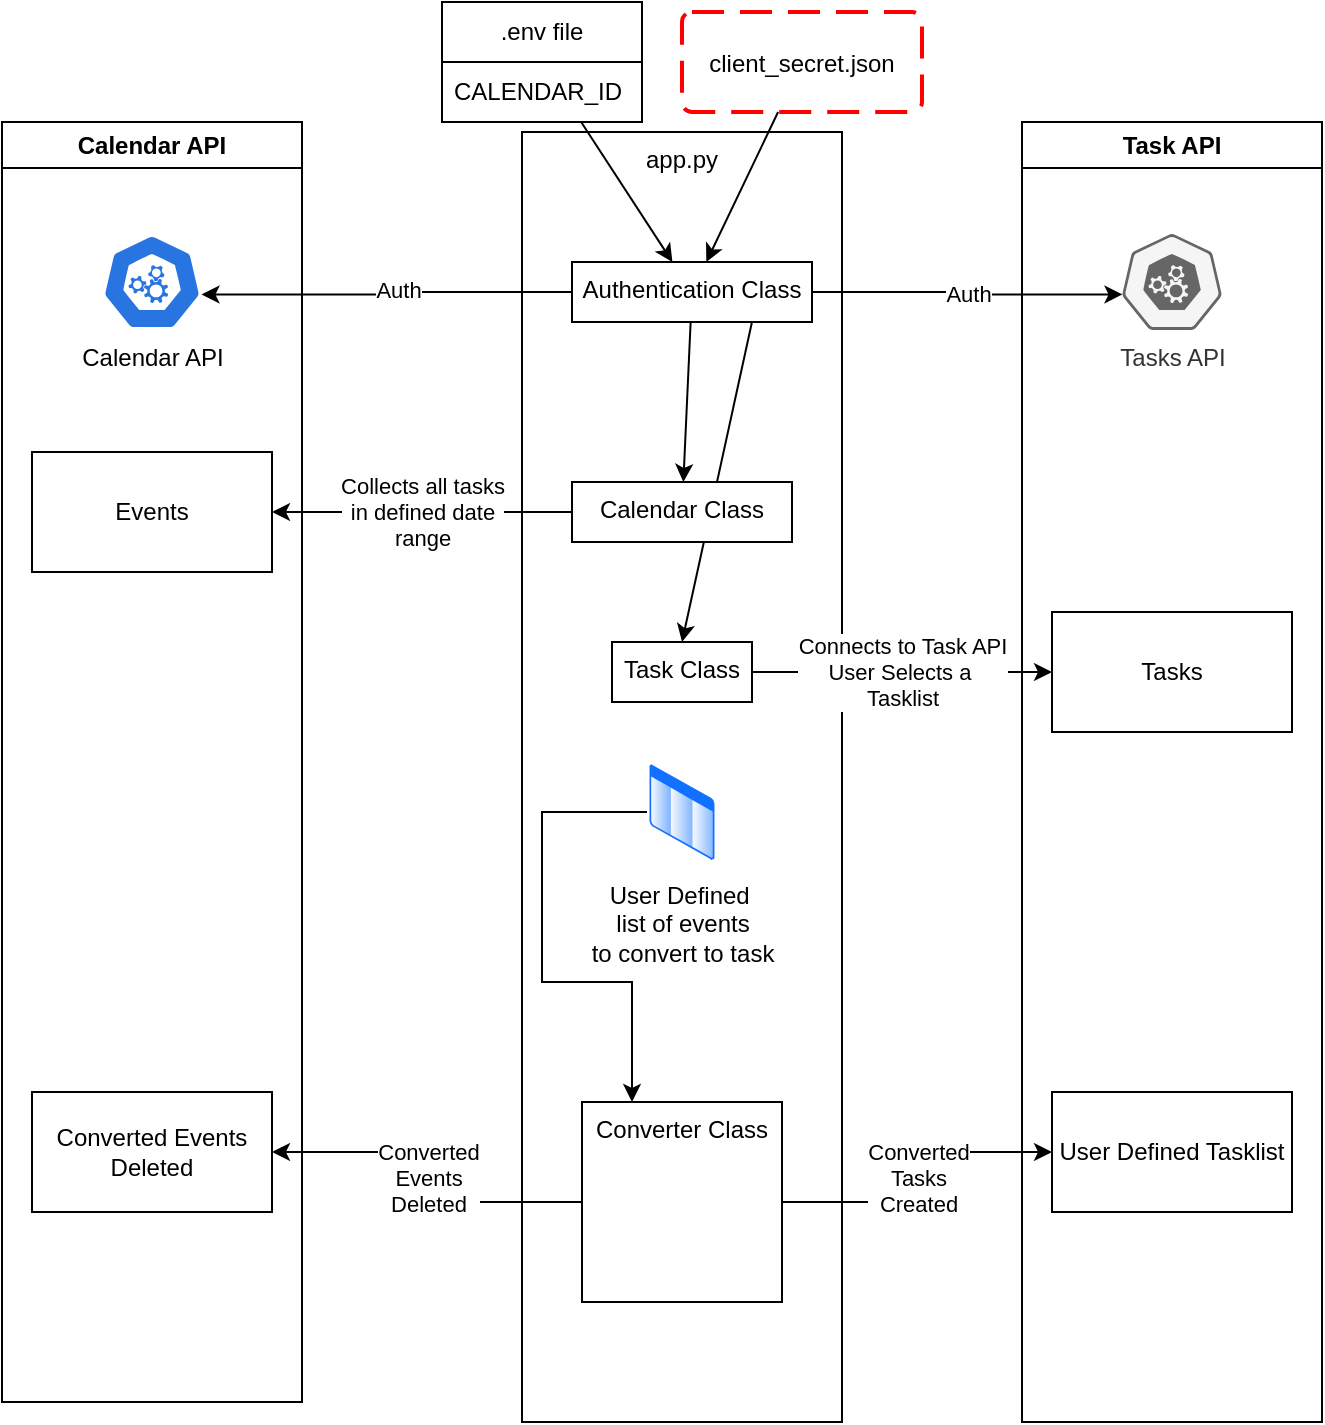 <mxfile>
    <diagram name="Page-1" id="brRHNtl02rwBg7Vy5JeA">
        <mxGraphModel dx="800" dy="1053" grid="1" gridSize="10" guides="1" tooltips="1" connect="1" arrows="1" fold="1" page="1" pageScale="1" pageWidth="850" pageHeight="1100" math="0" shadow="0">
            <root>
                <mxCell id="0"/>
                <mxCell id="1" parent="0"/>
                <mxCell id="xHftrx37MAazct8-W6wx-12" value="app.py" style="whiteSpace=wrap;html=1;verticalAlign=top;" parent="1" vertex="1">
                    <mxGeometry x="380" y="125" width="160" height="645" as="geometry"/>
                </mxCell>
                <mxCell id="2" style="edgeStyle=none;html=1;" edge="1" parent="1" source="xHftrx37MAazct8-W6wx-6" target="xHftrx37MAazct8-W6wx-22">
                    <mxGeometry relative="1" as="geometry"/>
                </mxCell>
                <mxCell id="xHftrx37MAazct8-W6wx-6" value=".env file" style="swimlane;fontStyle=0;childLayout=stackLayout;horizontal=1;startSize=30;horizontalStack=0;resizeParent=1;resizeParentMax=0;resizeLast=0;collapsible=1;marginBottom=0;whiteSpace=wrap;html=1;" parent="1" vertex="1">
                    <mxGeometry x="340" y="60" width="100" height="60" as="geometry"/>
                </mxCell>
                <mxCell id="xHftrx37MAazct8-W6wx-7" value="CALENDAR_ID" style="text;strokeColor=none;fillColor=none;align=left;verticalAlign=middle;spacingLeft=4;spacingRight=4;overflow=hidden;points=[[0,0.5],[1,0.5]];portConstraint=eastwest;rotatable=0;whiteSpace=wrap;html=1;" parent="xHftrx37MAazct8-W6wx-6" vertex="1">
                    <mxGeometry y="30" width="100" height="30" as="geometry"/>
                </mxCell>
                <mxCell id="3" style="edgeStyle=none;html=1;" edge="1" parent="1" source="xHftrx37MAazct8-W6wx-11" target="xHftrx37MAazct8-W6wx-22">
                    <mxGeometry relative="1" as="geometry"/>
                </mxCell>
                <mxCell id="xHftrx37MAazct8-W6wx-11" value="client_secret.json" style="rounded=1;arcSize=10;dashed=1;strokeColor=#ff0000;fillColor=none;gradientColor=none;dashPattern=8 4;strokeWidth=2;" parent="1" vertex="1">
                    <mxGeometry x="460" y="65" width="120" height="50" as="geometry"/>
                </mxCell>
                <mxCell id="4" style="edgeStyle=none;html=1;" edge="1" parent="1" source="xHftrx37MAazct8-W6wx-22" target="xHftrx37MAazct8-W6wx-32">
                    <mxGeometry relative="1" as="geometry"/>
                </mxCell>
                <mxCell id="5" style="edgeStyle=none;html=1;exitX=0.75;exitY=1;exitDx=0;exitDy=0;entryX=0.5;entryY=0;entryDx=0;entryDy=0;" edge="1" parent="1" source="xHftrx37MAazct8-W6wx-22" target="xHftrx37MAazct8-W6wx-34">
                    <mxGeometry relative="1" as="geometry"/>
                </mxCell>
                <mxCell id="xHftrx37MAazct8-W6wx-22" value="Authentication Class" style="whiteSpace=wrap;html=1;verticalAlign=top;" parent="1" vertex="1">
                    <mxGeometry x="405" y="190" width="120" height="30" as="geometry"/>
                </mxCell>
                <mxCell id="xHftrx37MAazct8-W6wx-27" value="Calendar API" style="swimlane;whiteSpace=wrap;html=1;" parent="1" vertex="1">
                    <mxGeometry x="120" y="120" width="150" height="640" as="geometry"/>
                </mxCell>
                <mxCell id="xHftrx37MAazct8-W6wx-18" value="Calendar API&lt;br&gt;" style="aspect=fixed;sketch=0;html=1;dashed=0;whitespace=wrap;fillColor=#2875E2;strokeColor=#ffffff;points=[[0.005,0.63,0],[0.1,0.2,0],[0.9,0.2,0],[0.5,0,0],[0.995,0.63,0],[0.72,0.99,0],[0.5,1,0],[0.28,0.99,0]];shape=mxgraph.kubernetes.icon2;prIcon=api;verticalAlign=top;horizontal=1;labelPosition=center;verticalLabelPosition=bottom;align=center;" parent="xHftrx37MAazct8-W6wx-27" vertex="1">
                    <mxGeometry x="50" y="56" width="50" height="48" as="geometry"/>
                </mxCell>
                <mxCell id="xHftrx37MAazct8-W6wx-50" value="Events" style="rounded=0;whiteSpace=wrap;html=1;" parent="xHftrx37MAazct8-W6wx-27" vertex="1">
                    <mxGeometry x="15" y="165" width="120" height="60" as="geometry"/>
                </mxCell>
                <mxCell id="xHftrx37MAazct8-W6wx-60" value="Converted Events&lt;br&gt;Deleted" style="rounded=0;whiteSpace=wrap;html=1;" parent="xHftrx37MAazct8-W6wx-27" vertex="1">
                    <mxGeometry x="15" y="485" width="120" height="60" as="geometry"/>
                </mxCell>
                <mxCell id="xHftrx37MAazct8-W6wx-28" value="Task API" style="swimlane;whiteSpace=wrap;html=1;" parent="1" vertex="1">
                    <mxGeometry x="630" y="120" width="150" height="650" as="geometry"/>
                </mxCell>
                <mxCell id="xHftrx37MAazct8-W6wx-19" value="Tasks API" style="aspect=fixed;sketch=0;html=1;dashed=0;whitespace=wrap;fillColor=#f5f5f5;strokeColor=#666666;points=[[0.005,0.63,0],[0.1,0.2,0],[0.9,0.2,0],[0.5,0,0],[0.995,0.63,0],[0.72,0.99,0],[0.5,1,0],[0.28,0.99,0]];shape=mxgraph.kubernetes.icon2;prIcon=api;verticalAlign=top;horizontal=1;labelPosition=center;verticalLabelPosition=bottom;align=center;fontColor=#333333;" parent="xHftrx37MAazct8-W6wx-28" vertex="1">
                    <mxGeometry x="50" y="56" width="50" height="48" as="geometry"/>
                </mxCell>
                <mxCell id="xHftrx37MAazct8-W6wx-51" value="Tasks" style="rounded=0;whiteSpace=wrap;html=1;" parent="xHftrx37MAazct8-W6wx-28" vertex="1">
                    <mxGeometry x="15" y="245" width="120" height="60" as="geometry"/>
                </mxCell>
                <mxCell id="xHftrx37MAazct8-W6wx-56" value="User Defined Tasklist" style="rounded=0;whiteSpace=wrap;html=1;" parent="xHftrx37MAazct8-W6wx-28" vertex="1">
                    <mxGeometry x="15" y="485" width="120" height="60" as="geometry"/>
                </mxCell>
                <mxCell id="xHftrx37MAazct8-W6wx-54" value="Collects all tasks&lt;br&gt;in defined date&lt;br&gt;range" style="edgeStyle=orthogonalEdgeStyle;rounded=0;orthogonalLoop=1;jettySize=auto;html=1;exitX=0;exitY=0.5;exitDx=0;exitDy=0;entryX=1;entryY=0.5;entryDx=0;entryDy=0;" parent="1" source="xHftrx37MAazct8-W6wx-32" target="xHftrx37MAazct8-W6wx-50" edge="1">
                    <mxGeometry relative="1" as="geometry"/>
                </mxCell>
                <mxCell id="xHftrx37MAazct8-W6wx-32" value="Calendar Class" style="whiteSpace=wrap;html=1;verticalAlign=top;" parent="1" vertex="1">
                    <mxGeometry x="405" y="300" width="110" height="30" as="geometry"/>
                </mxCell>
                <mxCell id="xHftrx37MAazct8-W6wx-53" value="Connects to Task API&lt;br&gt;User Selects a&amp;nbsp;&lt;br&gt;Tasklist" style="edgeStyle=orthogonalEdgeStyle;rounded=0;orthogonalLoop=1;jettySize=auto;html=1;exitX=1;exitY=0.5;exitDx=0;exitDy=0;entryX=0;entryY=0.5;entryDx=0;entryDy=0;" parent="1" source="xHftrx37MAazct8-W6wx-34" target="xHftrx37MAazct8-W6wx-51" edge="1">
                    <mxGeometry relative="1" as="geometry"/>
                </mxCell>
                <mxCell id="xHftrx37MAazct8-W6wx-34" value="Task Class" style="whiteSpace=wrap;html=1;verticalAlign=top;" parent="1" vertex="1">
                    <mxGeometry x="425" y="380" width="70" height="30" as="geometry"/>
                </mxCell>
                <mxCell id="xHftrx37MAazct8-W6wx-59" value="Converted&lt;br&gt;Tasks&lt;br&gt;Created" style="edgeStyle=orthogonalEdgeStyle;rounded=0;orthogonalLoop=1;jettySize=auto;html=1;exitX=1;exitY=0.5;exitDx=0;exitDy=0;entryX=0;entryY=0.5;entryDx=0;entryDy=0;" parent="1" source="xHftrx37MAazct8-W6wx-36" target="xHftrx37MAazct8-W6wx-56" edge="1">
                    <mxGeometry relative="1" as="geometry"/>
                </mxCell>
                <mxCell id="xHftrx37MAazct8-W6wx-63" value="Converted&lt;br&gt;Events&lt;br&gt;Deleted" style="edgeStyle=orthogonalEdgeStyle;rounded=0;orthogonalLoop=1;jettySize=auto;html=1;exitX=0;exitY=0.5;exitDx=0;exitDy=0;entryX=1;entryY=0.5;entryDx=0;entryDy=0;" parent="1" source="xHftrx37MAazct8-W6wx-36" target="xHftrx37MAazct8-W6wx-60" edge="1">
                    <mxGeometry relative="1" as="geometry"/>
                </mxCell>
                <mxCell id="xHftrx37MAazct8-W6wx-36" value="Converter Class" style="whiteSpace=wrap;html=1;verticalAlign=top;" parent="1" vertex="1">
                    <mxGeometry x="410" y="610" width="100" height="100" as="geometry"/>
                </mxCell>
                <mxCell id="xHftrx37MAazct8-W6wx-46" style="edgeStyle=orthogonalEdgeStyle;rounded=0;orthogonalLoop=1;jettySize=auto;html=1;exitX=0;exitY=0.5;exitDx=0;exitDy=0;entryX=0.995;entryY=0.63;entryDx=0;entryDy=0;entryPerimeter=0;" parent="1" source="xHftrx37MAazct8-W6wx-22" target="xHftrx37MAazct8-W6wx-18" edge="1">
                    <mxGeometry relative="1" as="geometry"/>
                </mxCell>
                <mxCell id="xHftrx37MAazct8-W6wx-49" value="Auth" style="edgeLabel;html=1;align=center;verticalAlign=middle;resizable=0;points=[];" parent="xHftrx37MAazct8-W6wx-46" vertex="1" connectable="0">
                    <mxGeometry x="-0.067" y="-1" relative="1" as="geometry">
                        <mxPoint as="offset"/>
                    </mxGeometry>
                </mxCell>
                <mxCell id="xHftrx37MAazct8-W6wx-47" value="Auth" style="edgeStyle=orthogonalEdgeStyle;rounded=0;orthogonalLoop=1;jettySize=auto;html=1;exitX=1;exitY=0.5;exitDx=0;exitDy=0;entryX=0.005;entryY=0.63;entryDx=0;entryDy=0;entryPerimeter=0;" parent="1" source="xHftrx37MAazct8-W6wx-22" target="xHftrx37MAazct8-W6wx-19" edge="1">
                    <mxGeometry relative="1" as="geometry"/>
                </mxCell>
                <mxCell id="xHftrx37MAazct8-W6wx-62" style="edgeStyle=orthogonalEdgeStyle;rounded=0;orthogonalLoop=1;jettySize=auto;html=1;exitX=0;exitY=0.5;exitDx=0;exitDy=0;entryX=0.25;entryY=0;entryDx=0;entryDy=0;" parent="1" source="xHftrx37MAazct8-W6wx-55" target="xHftrx37MAazct8-W6wx-36" edge="1">
                    <mxGeometry relative="1" as="geometry">
                        <Array as="points">
                            <mxPoint x="390" y="465"/>
                            <mxPoint x="390" y="550"/>
                            <mxPoint x="435" y="550"/>
                        </Array>
                    </mxGeometry>
                </mxCell>
                <mxCell id="xHftrx37MAazct8-W6wx-55" value="User Defined&amp;nbsp;&lt;br&gt;list of events&lt;br&gt;to convert to task" style="image;aspect=fixed;perimeter=ellipsePerimeter;html=1;align=center;shadow=0;dashed=0;spacingTop=3;image=img/lib/active_directory/list.svg;" parent="1" vertex="1">
                    <mxGeometry x="442.5" y="440" width="35" height="50" as="geometry"/>
                </mxCell>
            </root>
        </mxGraphModel>
    </diagram>
</mxfile>